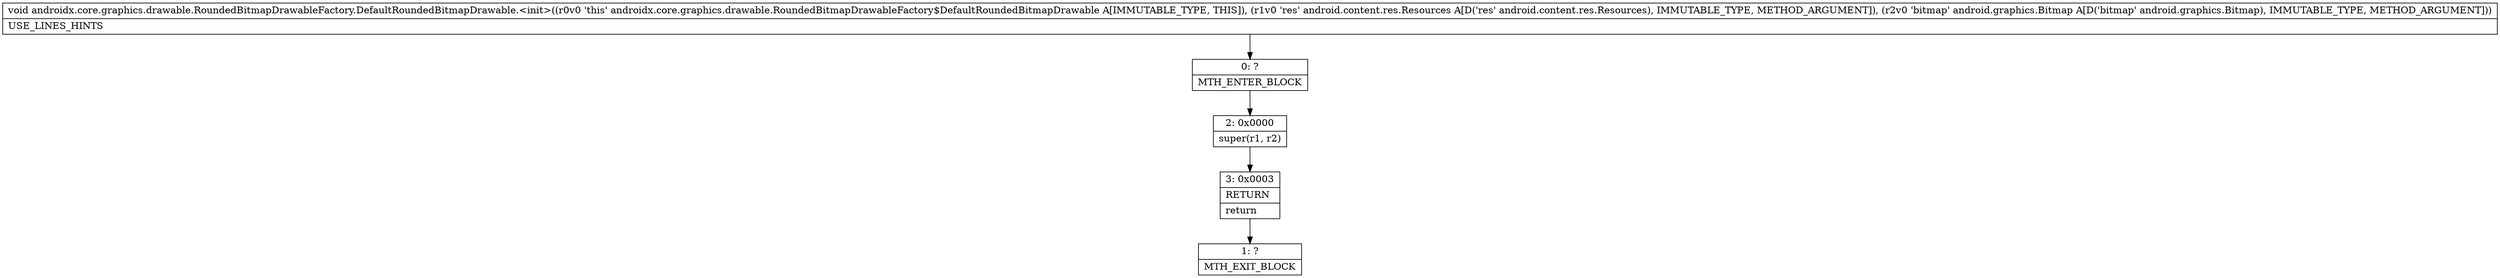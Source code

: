 digraph "CFG forandroidx.core.graphics.drawable.RoundedBitmapDrawableFactory.DefaultRoundedBitmapDrawable.\<init\>(Landroid\/content\/res\/Resources;Landroid\/graphics\/Bitmap;)V" {
Node_0 [shape=record,label="{0\:\ ?|MTH_ENTER_BLOCK\l}"];
Node_2 [shape=record,label="{2\:\ 0x0000|super(r1, r2)\l}"];
Node_3 [shape=record,label="{3\:\ 0x0003|RETURN\l|return\l}"];
Node_1 [shape=record,label="{1\:\ ?|MTH_EXIT_BLOCK\l}"];
MethodNode[shape=record,label="{void androidx.core.graphics.drawable.RoundedBitmapDrawableFactory.DefaultRoundedBitmapDrawable.\<init\>((r0v0 'this' androidx.core.graphics.drawable.RoundedBitmapDrawableFactory$DefaultRoundedBitmapDrawable A[IMMUTABLE_TYPE, THIS]), (r1v0 'res' android.content.res.Resources A[D('res' android.content.res.Resources), IMMUTABLE_TYPE, METHOD_ARGUMENT]), (r2v0 'bitmap' android.graphics.Bitmap A[D('bitmap' android.graphics.Bitmap), IMMUTABLE_TYPE, METHOD_ARGUMENT]))  | USE_LINES_HINTS\l}"];
MethodNode -> Node_0;Node_0 -> Node_2;
Node_2 -> Node_3;
Node_3 -> Node_1;
}

